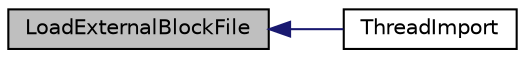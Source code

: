 digraph "LoadExternalBlockFile"
{
  edge [fontname="Helvetica",fontsize="10",labelfontname="Helvetica",labelfontsize="10"];
  node [fontname="Helvetica",fontsize="10",shape=record];
  rankdir="LR";
  Node785 [label="LoadExternalBlockFile",height=0.2,width=0.4,color="black", fillcolor="grey75", style="filled", fontcolor="black"];
  Node785 -> Node786 [dir="back",color="midnightblue",fontsize="10",style="solid",fontname="Helvetica"];
  Node786 [label="ThreadImport",height=0.2,width=0.4,color="black", fillcolor="white", style="filled",URL="$init_8cpp.html#a0189c34248cd89bbbe20d4d6045bd7c9"];
}
